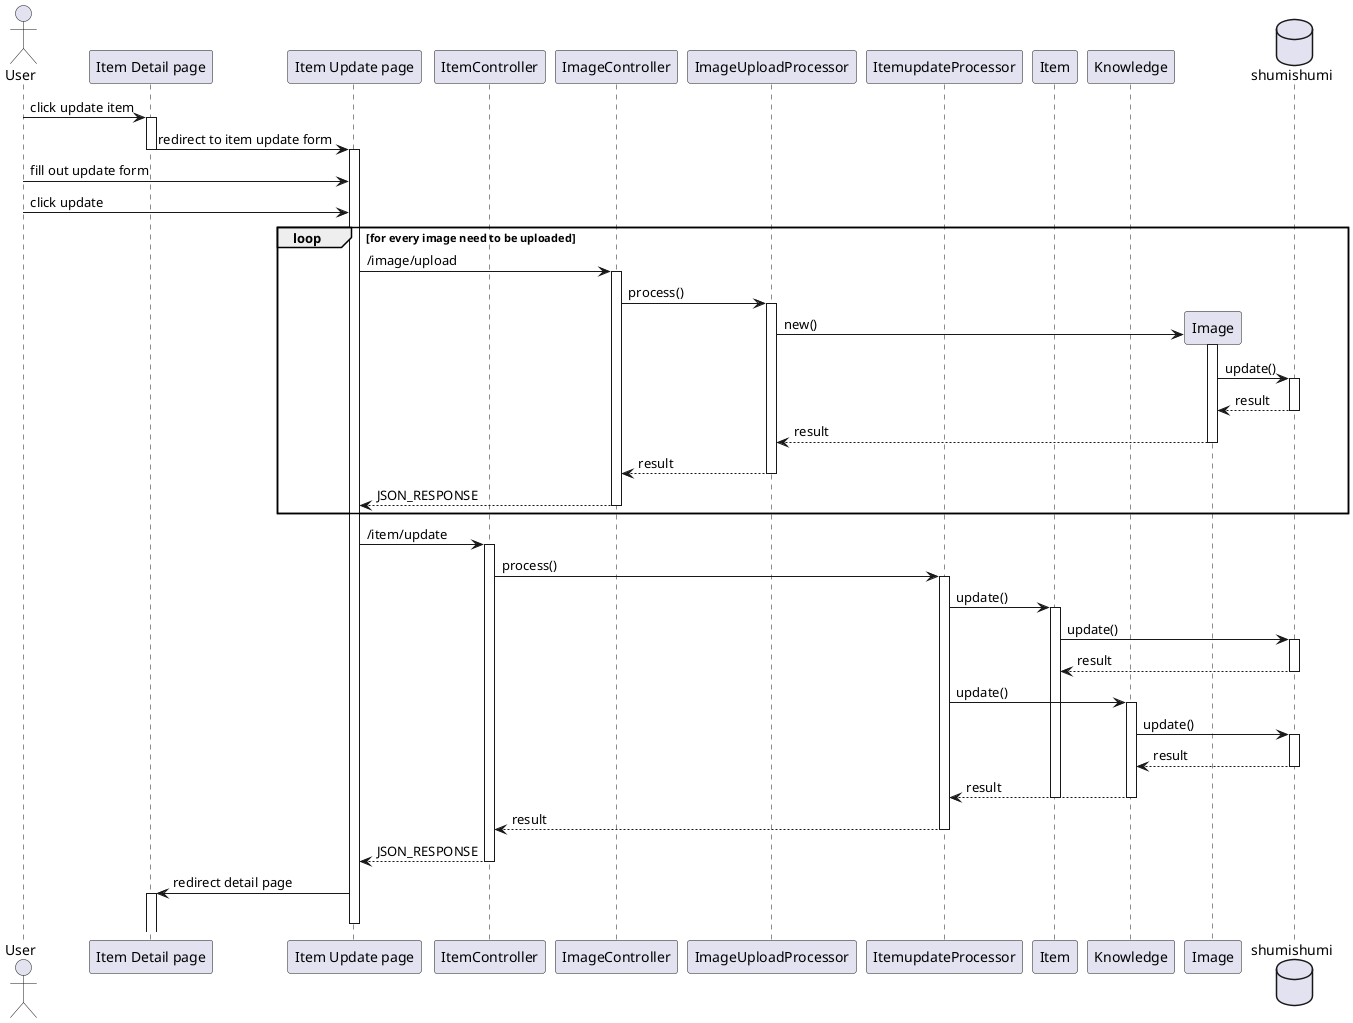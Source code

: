 @startuml update item
'autonumber 1.1.1

actor User as u

' Box "front end"
participant "Item Detail page" as detail
participant "Item Update page" as updatepage
' end box

' Box "back end"
participant ItemController as ic
participant ImageController as imc

participant ImageUploadProcessor as upproc
participant ItemupdateProcessor as updateproc

participant Item as im
participant Knowledge as km

participant Image as img
' end box

database shumishumi as db

u -> detail++ : click update item
detail -> updatepage --++ : redirect to item update form

'autonumber inc a
u -> updatepage : fill out update form
'autonumber inc a
u -> updatepage : click update

loop for every image need to be uploaded
updatepage -> imc++ : /image/upload
imc -> upproc++ : process()

create img
upproc -> img++ : new()
img -> db++ : update()
return result
return result
return result
return JSON_RESPONSE
end

'autonumber inc b
updatepage -> ic++ : /item/update
ic -> updateproc++ : process()

updateproc -> im++ : update()
im -> db++ : update()
return result

updateproc -> km++ : update()
km -> db++ : update()
return result
return result

deactivate im

return result
return JSON_RESPONSE

updatepage -> detail++-- : redirect detail page

@enduml